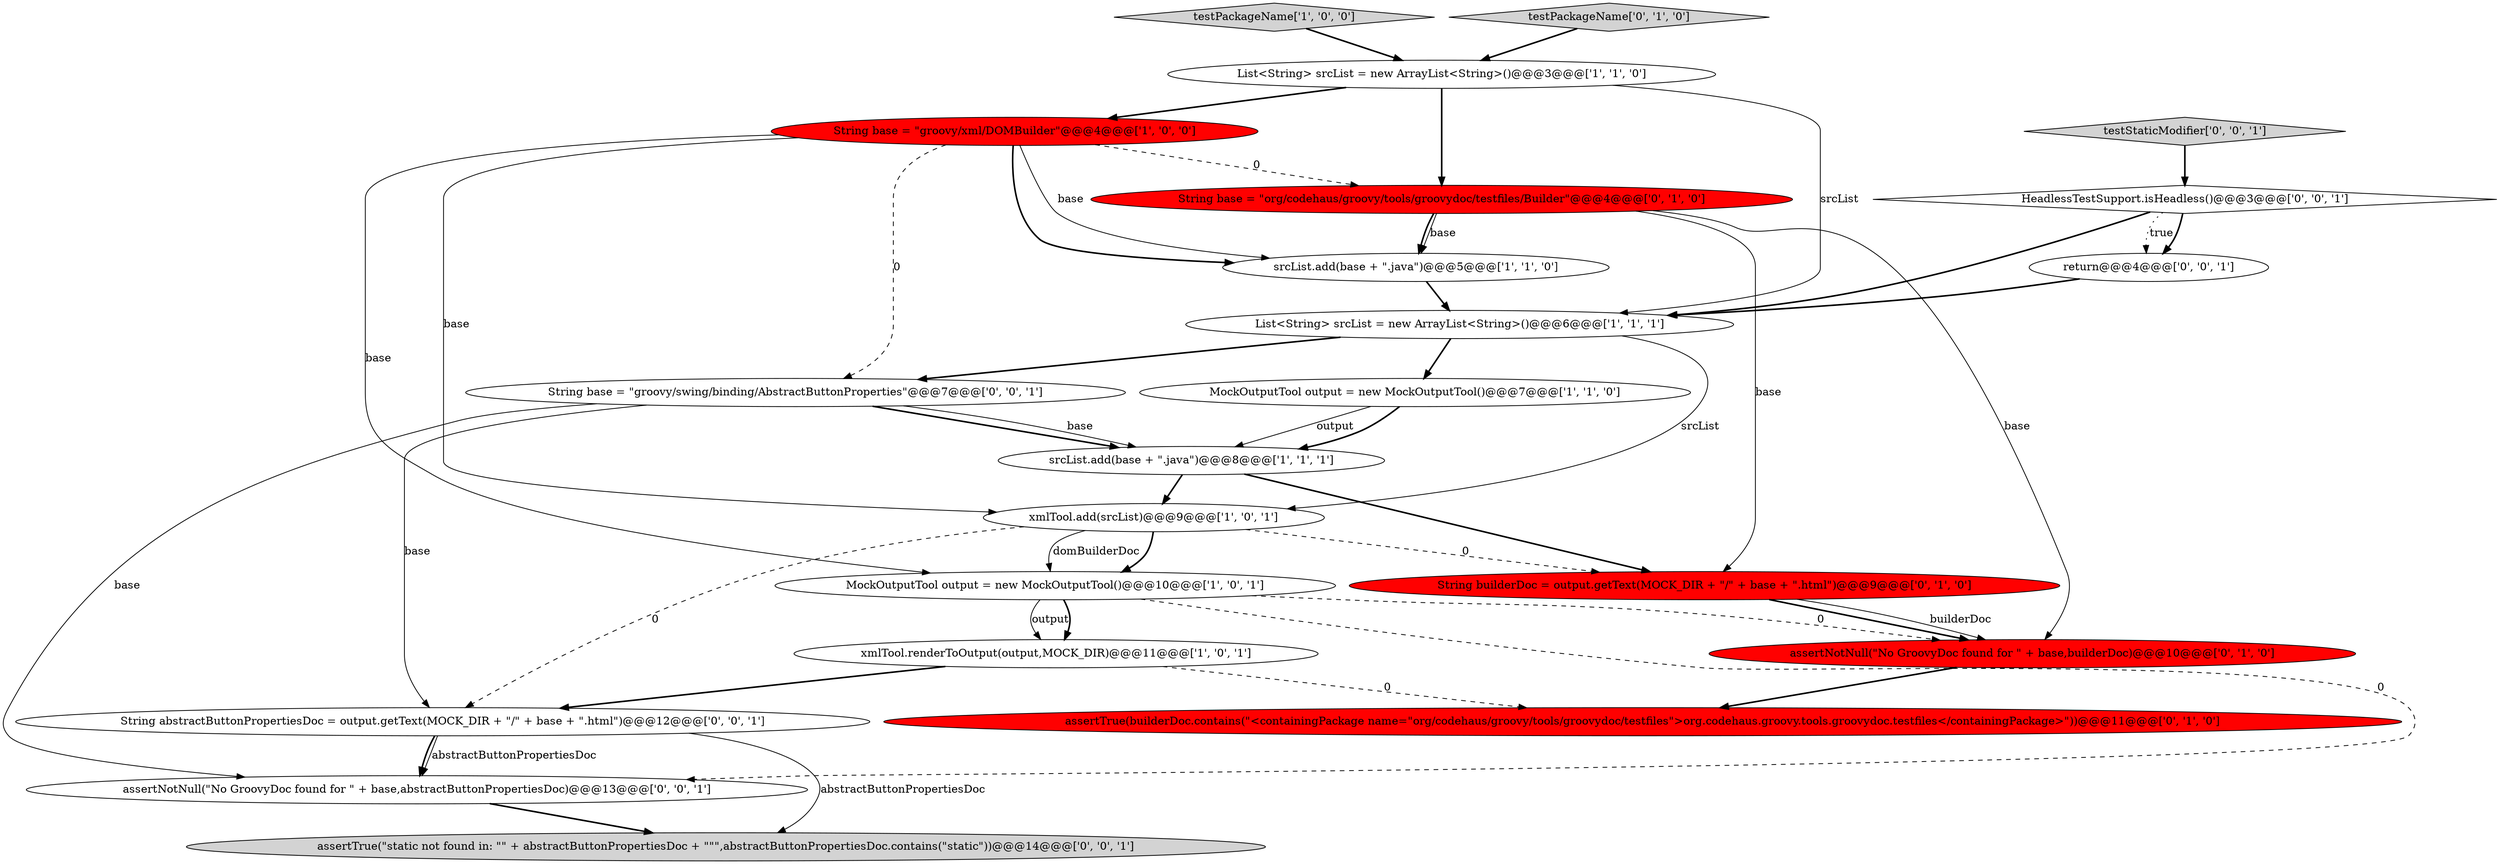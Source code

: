 digraph {
8 [style = filled, label = "MockOutputTool output = new MockOutputTool()@@@7@@@['1', '1', '0']", fillcolor = white, shape = ellipse image = "AAA0AAABBB1BBB"];
21 [style = filled, label = "String base = \"groovy/swing/binding/AbstractButtonProperties\"@@@7@@@['0', '0', '1']", fillcolor = white, shape = ellipse image = "AAA0AAABBB3BBB"];
17 [style = filled, label = "String abstractButtonPropertiesDoc = output.getText(MOCK_DIR + \"/\" + base + \".html\")@@@12@@@['0', '0', '1']", fillcolor = white, shape = ellipse image = "AAA0AAABBB3BBB"];
6 [style = filled, label = "srcList.add(base + \".java\")@@@5@@@['1', '1', '0']", fillcolor = white, shape = ellipse image = "AAA0AAABBB1BBB"];
4 [style = filled, label = "List<String> srcList = new ArrayList<String>()@@@6@@@['1', '1', '1']", fillcolor = white, shape = ellipse image = "AAA0AAABBB1BBB"];
1 [style = filled, label = "MockOutputTool output = new MockOutputTool()@@@10@@@['1', '0', '1']", fillcolor = white, shape = ellipse image = "AAA0AAABBB1BBB"];
16 [style = filled, label = "assertNotNull(\"No GroovyDoc found for \" + base,abstractButtonPropertiesDoc)@@@13@@@['0', '0', '1']", fillcolor = white, shape = ellipse image = "AAA0AAABBB3BBB"];
3 [style = filled, label = "List<String> srcList = new ArrayList<String>()@@@3@@@['1', '1', '0']", fillcolor = white, shape = ellipse image = "AAA0AAABBB1BBB"];
9 [style = filled, label = "srcList.add(base + \".java\")@@@8@@@['1', '1', '1']", fillcolor = white, shape = ellipse image = "AAA0AAABBB1BBB"];
20 [style = filled, label = "HeadlessTestSupport.isHeadless()@@@3@@@['0', '0', '1']", fillcolor = white, shape = diamond image = "AAA0AAABBB3BBB"];
13 [style = filled, label = "String builderDoc = output.getText(MOCK_DIR + \"/\" + base + \".html\")@@@9@@@['0', '1', '0']", fillcolor = red, shape = ellipse image = "AAA1AAABBB2BBB"];
5 [style = filled, label = "testPackageName['1', '0', '0']", fillcolor = lightgray, shape = diamond image = "AAA0AAABBB1BBB"];
12 [style = filled, label = "assertTrue(builderDoc.contains(\"<containingPackage name=\"org/codehaus/groovy/tools/groovydoc/testfiles\">org.codehaus.groovy.tools.groovydoc.testfiles</containingPackage>\"))@@@11@@@['0', '1', '0']", fillcolor = red, shape = ellipse image = "AAA1AAABBB2BBB"];
2 [style = filled, label = "xmlTool.renderToOutput(output,MOCK_DIR)@@@11@@@['1', '0', '1']", fillcolor = white, shape = ellipse image = "AAA0AAABBB1BBB"];
14 [style = filled, label = "String base = \"org/codehaus/groovy/tools/groovydoc/testfiles/Builder\"@@@4@@@['0', '1', '0']", fillcolor = red, shape = ellipse image = "AAA1AAABBB2BBB"];
10 [style = filled, label = "testPackageName['0', '1', '0']", fillcolor = lightgray, shape = diamond image = "AAA0AAABBB2BBB"];
11 [style = filled, label = "assertNotNull(\"No GroovyDoc found for \" + base,builderDoc)@@@10@@@['0', '1', '0']", fillcolor = red, shape = ellipse image = "AAA1AAABBB2BBB"];
15 [style = filled, label = "return@@@4@@@['0', '0', '1']", fillcolor = white, shape = ellipse image = "AAA0AAABBB3BBB"];
0 [style = filled, label = "String base = \"groovy/xml/DOMBuilder\"@@@4@@@['1', '0', '0']", fillcolor = red, shape = ellipse image = "AAA1AAABBB1BBB"];
19 [style = filled, label = "testStaticModifier['0', '0', '1']", fillcolor = lightgray, shape = diamond image = "AAA0AAABBB3BBB"];
18 [style = filled, label = "assertTrue(\"static not found in: \"\" + abstractButtonPropertiesDoc + \"\"\",abstractButtonPropertiesDoc.contains(\"static\"))@@@14@@@['0', '0', '1']", fillcolor = lightgray, shape = ellipse image = "AAA0AAABBB3BBB"];
7 [style = filled, label = "xmlTool.add(srcList)@@@9@@@['1', '0', '1']", fillcolor = white, shape = ellipse image = "AAA0AAABBB1BBB"];
2->17 [style = bold, label=""];
5->3 [style = bold, label=""];
14->11 [style = solid, label="base"];
1->2 [style = solid, label="output"];
16->18 [style = bold, label=""];
7->1 [style = bold, label=""];
7->1 [style = solid, label="domBuilderDoc"];
3->4 [style = solid, label="srcList"];
0->7 [style = solid, label="base"];
21->16 [style = solid, label="base"];
0->6 [style = bold, label=""];
7->17 [style = dashed, label="0"];
4->7 [style = solid, label="srcList"];
19->20 [style = bold, label=""];
3->14 [style = bold, label=""];
4->21 [style = bold, label=""];
20->15 [style = dotted, label="true"];
0->1 [style = solid, label="base"];
10->3 [style = bold, label=""];
11->12 [style = bold, label=""];
17->16 [style = solid, label="abstractButtonPropertiesDoc"];
9->7 [style = bold, label=""];
13->11 [style = bold, label=""];
3->0 [style = bold, label=""];
13->11 [style = solid, label="builderDoc"];
20->4 [style = bold, label=""];
17->18 [style = solid, label="abstractButtonPropertiesDoc"];
0->14 [style = dashed, label="0"];
6->4 [style = bold, label=""];
2->12 [style = dashed, label="0"];
21->9 [style = bold, label=""];
8->9 [style = solid, label="output"];
0->21 [style = dashed, label="0"];
14->6 [style = solid, label="base"];
1->11 [style = dashed, label="0"];
1->16 [style = dashed, label="0"];
21->17 [style = solid, label="base"];
15->4 [style = bold, label=""];
8->9 [style = bold, label=""];
7->13 [style = dashed, label="0"];
4->8 [style = bold, label=""];
14->13 [style = solid, label="base"];
1->2 [style = bold, label=""];
21->9 [style = solid, label="base"];
20->15 [style = bold, label=""];
14->6 [style = bold, label=""];
0->6 [style = solid, label="base"];
17->16 [style = bold, label=""];
9->13 [style = bold, label=""];
}
